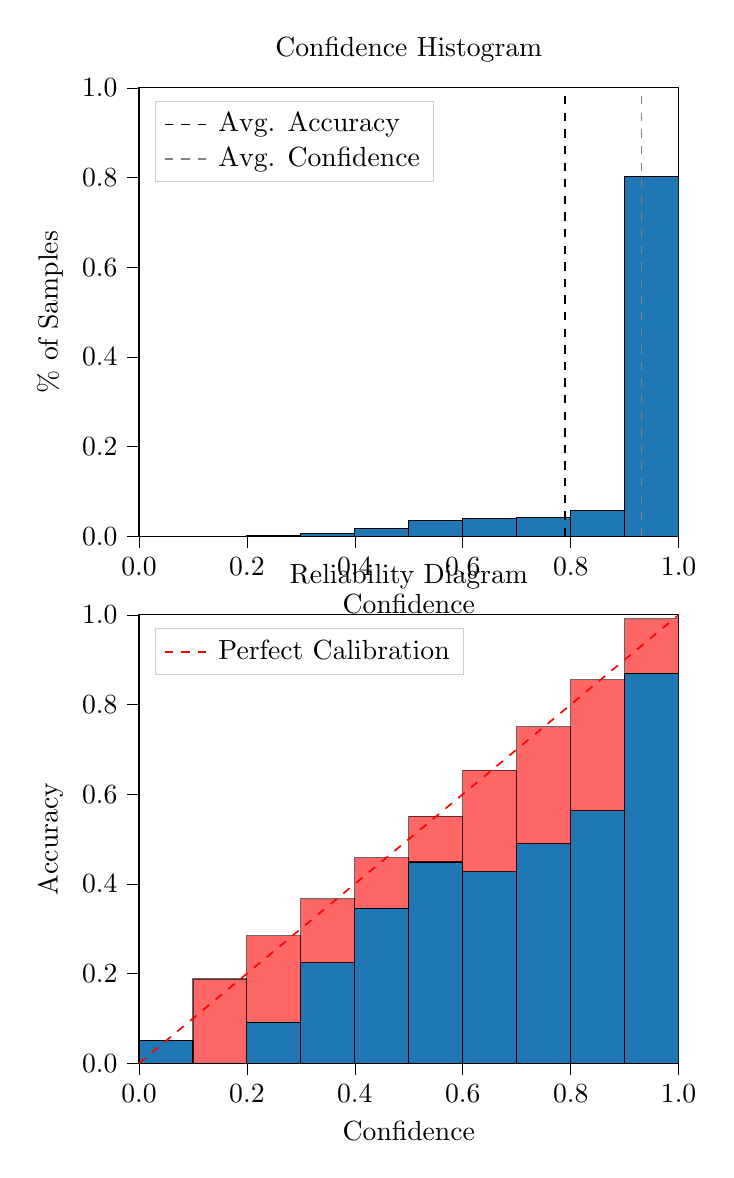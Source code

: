 % This file was created by tikzplotlib v0.9.8.
\begin{tikzpicture}

\definecolor{color0}{rgb}{0.122,0.467,0.706}

\begin{groupplot}[group style={group size=1 by 2}]
\nextgroupplot[
legend cell align={left},
legend style={
  fill opacity=0.8,
  draw opacity=1,
  text opacity=1,
  at={(0.03,0.97)},
  anchor=north west,
  draw=white!80!black
},
tick align=outside,
tick pos=left,
title={Confidence Histogram},
x grid style={white!69.02!black},
xlabel={Confidence},
xmin=0, xmax=1,
xtick style={color=black},
xtick={0,0.2,0.4,0.6,0.8,1},
xticklabels={0.0,0.2,0.4,0.6,0.8,1.0},
y grid style={white!69.02!black},
ylabel={\% of Samples},
ymin=0, ymax=1,
ytick style={color=black},
ytick={0,0.2,0.4,0.6,0.8,1},
yticklabels={0.0,0.2,0.4,0.6,0.8,1.0}
]
\draw[draw=black,fill=color0] (axis cs:-6.939e-18,0) rectangle (axis cs:0.1,0);
\draw[draw=black,fill=color0] (axis cs:0.1,0) rectangle (axis cs:0.2,0.0);
\draw[draw=black,fill=color0] (axis cs:0.2,0) rectangle (axis cs:0.3,0.001);
\draw[draw=black,fill=color0] (axis cs:0.3,0) rectangle (axis cs:0.4,0.006);
\draw[draw=black,fill=color0] (axis cs:0.4,0) rectangle (axis cs:0.5,0.017);
\draw[draw=black,fill=color0] (axis cs:0.5,0) rectangle (axis cs:0.6,0.036);
\draw[draw=black,fill=color0] (axis cs:0.6,0) rectangle (axis cs:0.7,0.04);
\draw[draw=black,fill=color0] (axis cs:0.7,0) rectangle (axis cs:0.8,0.041);
\draw[draw=black,fill=color0] (axis cs:0.8,0) rectangle (axis cs:0.9,0.057);
\draw[draw=black,fill=color0] (axis cs:0.9,0) rectangle (axis cs:1,0.802);
\addplot [semithick, black, dashed]
table {%
0.79 0
0.79 1
};
\addlegendentry{Avg. Accuracy}
\addplot [semithick, white!50.196!black, dashed]
table {%
0.931 0
0.931 1
};
\addlegendentry{Avg. Confidence}

\nextgroupplot[
legend cell align={left},
legend style={
  fill opacity=0.8,
  draw opacity=1,
  text opacity=1,
  at={(0.03,0.97)},
  anchor=north west,
  draw=white!80!black
},
tick align=outside,
tick pos=left,
title={Reliability Diagram},
x grid style={white!69.02!black},
xlabel={Confidence},
xmin=0, xmax=1,
xtick style={color=black},
xtick={0,0.2,0.4,0.6,0.8,1},
xticklabels={0.0,0.2,0.4,0.6,0.8,1.0},
y grid style={white!69.02!black},
ylabel={Accuracy},
ymin=0, ymax=1,
ytick style={color=black},
ytick={0,0.2,0.4,0.6,0.8,1},
yticklabels={0.0,0.2,0.4,0.6,0.8,1.0}
]
\draw[draw=black,fill=color0] (axis cs:-6.939e-18,0) rectangle (axis cs:0.1,0.05);
\draw[draw=black,fill=color0] (axis cs:0.1,0) rectangle (axis cs:0.2,0);
\draw[draw=black,fill=color0] (axis cs:0.2,0) rectangle (axis cs:0.3,0.091);
\draw[draw=black,fill=color0] (axis cs:0.3,0) rectangle (axis cs:0.4,0.224);
\draw[draw=black,fill=color0] (axis cs:0.4,0) rectangle (axis cs:0.5,0.346);
\draw[draw=black,fill=color0] (axis cs:0.5,0) rectangle (axis cs:0.6,0.449);
\draw[draw=black,fill=color0] (axis cs:0.6,0) rectangle (axis cs:0.7,0.427);
\draw[draw=black,fill=color0] (axis cs:0.7,0) rectangle (axis cs:0.8,0.49);
\draw[draw=black,fill=color0] (axis cs:0.8,0) rectangle (axis cs:0.9,0.563);
\draw[draw=black,fill=color0] (axis cs:0.9,0) rectangle (axis cs:1,0.87);
\draw[draw=black,fill=red,opacity=0.6] (axis cs:-6.939e-18,0.05) rectangle (axis cs:0.1,0.05);
\draw[draw=black,fill=red,opacity=0.6] (axis cs:0.1,0) rectangle (axis cs:0.2,0.188);
\draw[draw=black,fill=red,opacity=0.6] (axis cs:0.2,0.091) rectangle (axis cs:0.3,0.284);
\draw[draw=black,fill=red,opacity=0.6] (axis cs:0.3,0.224) rectangle (axis cs:0.4,0.367);
\draw[draw=black,fill=red,opacity=0.6] (axis cs:0.4,0.346) rectangle (axis cs:0.5,0.458);
\draw[draw=black,fill=red,opacity=0.6] (axis cs:0.5,0.449) rectangle (axis cs:0.6,0.551);
\draw[draw=black,fill=red,opacity=0.6] (axis cs:0.6,0.427) rectangle (axis cs:0.7,0.653);
\draw[draw=black,fill=red,opacity=0.6] (axis cs:0.7,0.49) rectangle (axis cs:0.8,0.751);
\draw[draw=black,fill=red,opacity=0.6] (axis cs:0.8,0.563) rectangle (axis cs:0.9,0.855);
\draw[draw=black,fill=red,opacity=0.6] (axis cs:0.9,0.87) rectangle (axis cs:1,0.992);
\addplot [semithick, red, dashed]
table {%
0 0
1 1
};
\addlegendentry{Perfect Calibration}
\end{groupplot}

\end{tikzpicture}
